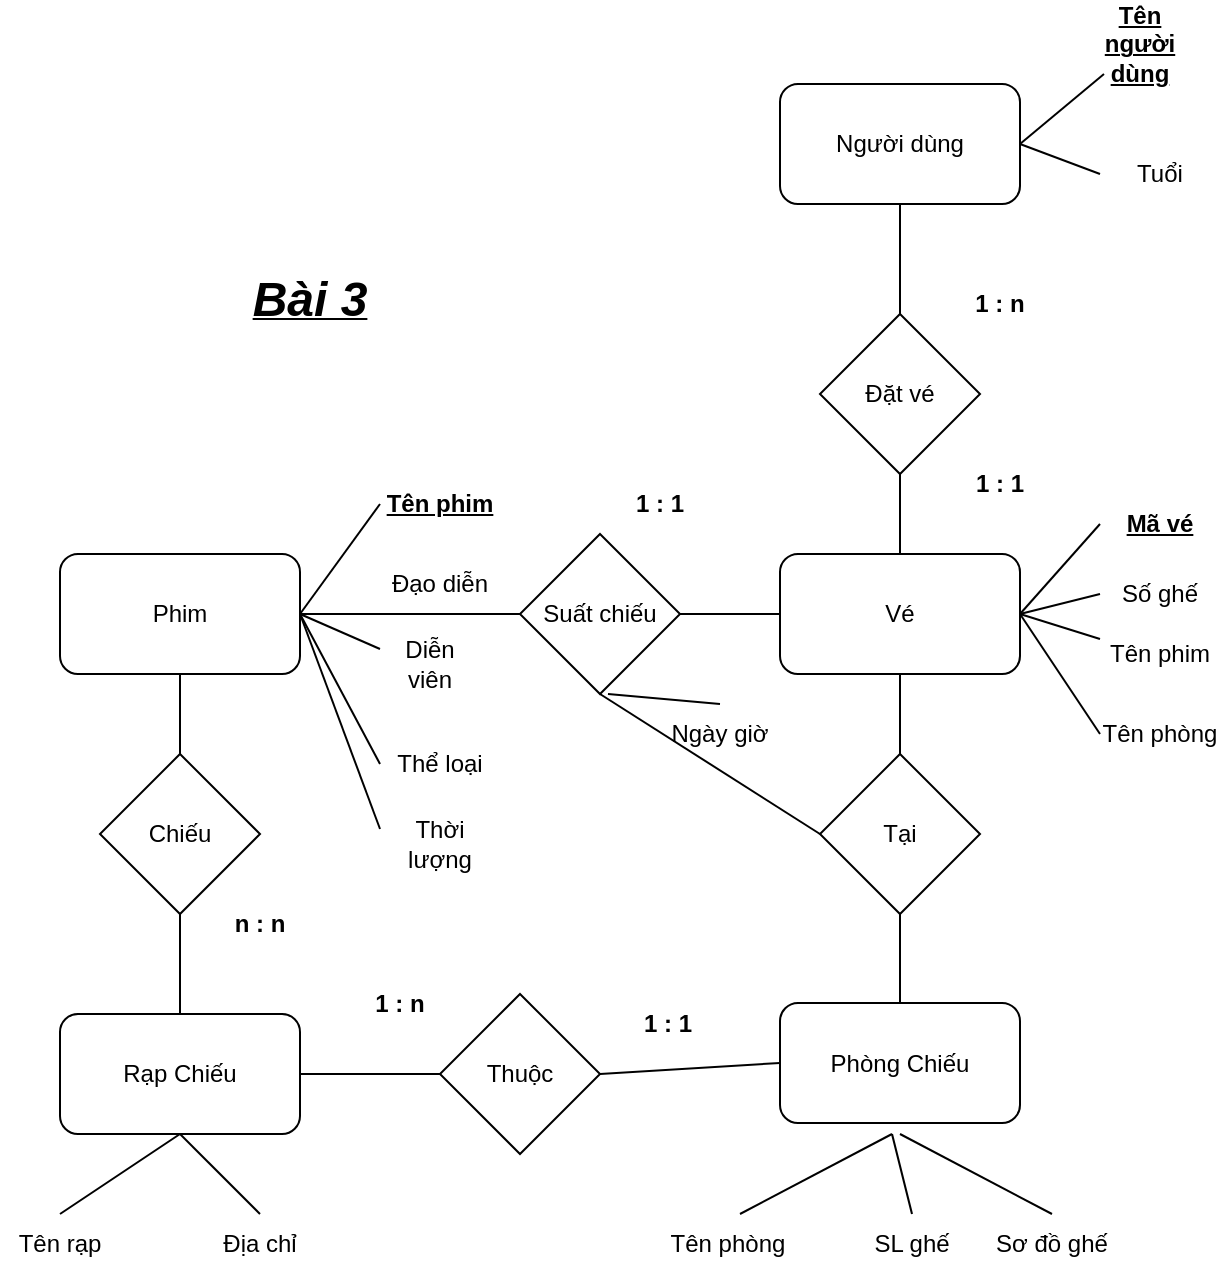 <mxfile version="27.0.9">
  <diagram name="Trang-1" id="FPF7COeWQNePOVHdtR3n">
    <mxGraphModel dx="1477" dy="820" grid="1" gridSize="10" guides="1" tooltips="1" connect="1" arrows="1" fold="1" page="1" pageScale="1" pageWidth="827" pageHeight="1169" math="0" shadow="0">
      <root>
        <mxCell id="0" />
        <mxCell id="1" parent="0" />
        <mxCell id="3QskUdDO-gRvlLR_eRTt-1" value="Phim" style="rounded=1;whiteSpace=wrap;html=1;" vertex="1" parent="1">
          <mxGeometry x="120" y="360" width="120" height="60" as="geometry" />
        </mxCell>
        <mxCell id="3QskUdDO-gRvlLR_eRTt-2" value="Rạp Chiếu" style="rounded=1;whiteSpace=wrap;html=1;" vertex="1" parent="1">
          <mxGeometry x="120" y="590" width="120" height="60" as="geometry" />
        </mxCell>
        <mxCell id="3QskUdDO-gRvlLR_eRTt-3" value="Phòng Chiếu" style="rounded=1;whiteSpace=wrap;html=1;" vertex="1" parent="1">
          <mxGeometry x="480" y="584.5" width="120" height="60" as="geometry" />
        </mxCell>
        <mxCell id="3QskUdDO-gRvlLR_eRTt-4" value="&lt;u&gt;&lt;b&gt;Tên phim&lt;/b&gt;&lt;/u&gt;" style="text;html=1;align=center;verticalAlign=middle;whiteSpace=wrap;rounded=0;" vertex="1" parent="1">
          <mxGeometry x="280" y="320" width="60" height="30" as="geometry" />
        </mxCell>
        <mxCell id="3QskUdDO-gRvlLR_eRTt-5" value="Đạo diễn" style="text;html=1;align=center;verticalAlign=middle;whiteSpace=wrap;rounded=0;" vertex="1" parent="1">
          <mxGeometry x="280" y="360" width="60" height="30" as="geometry" />
        </mxCell>
        <mxCell id="3QskUdDO-gRvlLR_eRTt-6" value="Diễn viên" style="text;html=1;align=center;verticalAlign=middle;whiteSpace=wrap;rounded=0;" vertex="1" parent="1">
          <mxGeometry x="280" y="400" width="50" height="30" as="geometry" />
        </mxCell>
        <mxCell id="3QskUdDO-gRvlLR_eRTt-7" value="Thể loại" style="text;html=1;align=center;verticalAlign=middle;whiteSpace=wrap;rounded=0;" vertex="1" parent="1">
          <mxGeometry x="280" y="450" width="60" height="30" as="geometry" />
        </mxCell>
        <mxCell id="3QskUdDO-gRvlLR_eRTt-8" value="Thời lượng" style="text;html=1;align=center;verticalAlign=middle;whiteSpace=wrap;rounded=0;" vertex="1" parent="1">
          <mxGeometry x="280" y="490" width="60" height="30" as="geometry" />
        </mxCell>
        <mxCell id="3QskUdDO-gRvlLR_eRTt-9" value="Tên rạp" style="text;html=1;align=center;verticalAlign=middle;whiteSpace=wrap;rounded=0;" vertex="1" parent="1">
          <mxGeometry x="90" y="690" width="60" height="30" as="geometry" />
        </mxCell>
        <mxCell id="3QskUdDO-gRvlLR_eRTt-10" value="Địa chỉ" style="text;html=1;align=center;verticalAlign=middle;whiteSpace=wrap;rounded=0;" vertex="1" parent="1">
          <mxGeometry x="190" y="690" width="60" height="30" as="geometry" />
        </mxCell>
        <mxCell id="3QskUdDO-gRvlLR_eRTt-11" value="Tên phòng" style="text;html=1;align=center;verticalAlign=middle;whiteSpace=wrap;rounded=0;" vertex="1" parent="1">
          <mxGeometry x="424" y="690" width="60" height="30" as="geometry" />
        </mxCell>
        <mxCell id="3QskUdDO-gRvlLR_eRTt-12" value="SL ghế" style="text;html=1;align=center;verticalAlign=middle;whiteSpace=wrap;rounded=0;" vertex="1" parent="1">
          <mxGeometry x="516" y="690" width="60" height="30" as="geometry" />
        </mxCell>
        <mxCell id="3QskUdDO-gRvlLR_eRTt-13" value="Sơ đồ ghế" style="text;html=1;align=center;verticalAlign=middle;whiteSpace=wrap;rounded=0;" vertex="1" parent="1">
          <mxGeometry x="586" y="690" width="60" height="30" as="geometry" />
        </mxCell>
        <mxCell id="3QskUdDO-gRvlLR_eRTt-14" value="Chiếu" style="rhombus;whiteSpace=wrap;html=1;" vertex="1" parent="1">
          <mxGeometry x="140" y="460" width="80" height="80" as="geometry" />
        </mxCell>
        <mxCell id="3QskUdDO-gRvlLR_eRTt-15" value="" style="endArrow=none;html=1;rounded=0;exitX=0.5;exitY=0;exitDx=0;exitDy=0;" edge="1" parent="1" source="3QskUdDO-gRvlLR_eRTt-2">
          <mxGeometry width="50" height="50" relative="1" as="geometry">
            <mxPoint x="130" y="590" as="sourcePoint" />
            <mxPoint x="180" y="540" as="targetPoint" />
          </mxGeometry>
        </mxCell>
        <mxCell id="3QskUdDO-gRvlLR_eRTt-16" value="" style="endArrow=none;html=1;rounded=0;exitX=0.5;exitY=0;exitDx=0;exitDy=0;" edge="1" parent="1" source="3QskUdDO-gRvlLR_eRTt-14">
          <mxGeometry width="50" height="50" relative="1" as="geometry">
            <mxPoint x="130" y="470" as="sourcePoint" />
            <mxPoint x="180" y="420" as="targetPoint" />
          </mxGeometry>
        </mxCell>
        <mxCell id="3QskUdDO-gRvlLR_eRTt-17" value="&lt;b&gt;n : n&lt;/b&gt;" style="text;html=1;align=center;verticalAlign=middle;whiteSpace=wrap;rounded=0;" vertex="1" parent="1">
          <mxGeometry x="190" y="530" width="60" height="30" as="geometry" />
        </mxCell>
        <mxCell id="3QskUdDO-gRvlLR_eRTt-18" value="" style="endArrow=none;html=1;rounded=0;entryX=0;entryY=0.5;entryDx=0;entryDy=0;" edge="1" parent="1" target="3QskUdDO-gRvlLR_eRTt-4">
          <mxGeometry width="50" height="50" relative="1" as="geometry">
            <mxPoint x="240" y="390" as="sourcePoint" />
            <mxPoint x="290" y="340" as="targetPoint" />
          </mxGeometry>
        </mxCell>
        <mxCell id="3QskUdDO-gRvlLR_eRTt-19" value="" style="endArrow=none;html=1;rounded=0;entryX=0;entryY=1;entryDx=0;entryDy=0;" edge="1" parent="1" target="3QskUdDO-gRvlLR_eRTt-5">
          <mxGeometry width="50" height="50" relative="1" as="geometry">
            <mxPoint x="240" y="390" as="sourcePoint" />
            <mxPoint x="290" y="340" as="targetPoint" />
          </mxGeometry>
        </mxCell>
        <mxCell id="3QskUdDO-gRvlLR_eRTt-20" value="" style="endArrow=none;html=1;rounded=0;entryX=0;entryY=0.25;entryDx=0;entryDy=0;" edge="1" parent="1" target="3QskUdDO-gRvlLR_eRTt-6">
          <mxGeometry width="50" height="50" relative="1" as="geometry">
            <mxPoint x="240" y="390" as="sourcePoint" />
            <mxPoint x="290" y="340" as="targetPoint" />
          </mxGeometry>
        </mxCell>
        <mxCell id="3QskUdDO-gRvlLR_eRTt-21" value="" style="endArrow=none;html=1;rounded=0;entryX=0;entryY=0.5;entryDx=0;entryDy=0;" edge="1" parent="1" target="3QskUdDO-gRvlLR_eRTt-7">
          <mxGeometry width="50" height="50" relative="1" as="geometry">
            <mxPoint x="240" y="390" as="sourcePoint" />
            <mxPoint x="290" y="340" as="targetPoint" />
          </mxGeometry>
        </mxCell>
        <mxCell id="3QskUdDO-gRvlLR_eRTt-22" value="" style="endArrow=none;html=1;rounded=0;entryX=0;entryY=0.25;entryDx=0;entryDy=0;" edge="1" parent="1" target="3QskUdDO-gRvlLR_eRTt-8">
          <mxGeometry width="50" height="50" relative="1" as="geometry">
            <mxPoint x="240" y="390" as="sourcePoint" />
            <mxPoint x="290" y="340" as="targetPoint" />
          </mxGeometry>
        </mxCell>
        <mxCell id="3QskUdDO-gRvlLR_eRTt-23" value="" style="endArrow=none;html=1;rounded=0;exitX=0.5;exitY=0;exitDx=0;exitDy=0;" edge="1" parent="1" source="3QskUdDO-gRvlLR_eRTt-9">
          <mxGeometry width="50" height="50" relative="1" as="geometry">
            <mxPoint x="130" y="700" as="sourcePoint" />
            <mxPoint x="180" y="650" as="targetPoint" />
          </mxGeometry>
        </mxCell>
        <mxCell id="3QskUdDO-gRvlLR_eRTt-24" value="" style="endArrow=none;html=1;rounded=0;exitX=0.5;exitY=0;exitDx=0;exitDy=0;" edge="1" parent="1" source="3QskUdDO-gRvlLR_eRTt-10">
          <mxGeometry width="50" height="50" relative="1" as="geometry">
            <mxPoint x="130" y="700" as="sourcePoint" />
            <mxPoint x="180" y="650" as="targetPoint" />
          </mxGeometry>
        </mxCell>
        <mxCell id="3QskUdDO-gRvlLR_eRTt-25" value="Thuộc" style="rhombus;whiteSpace=wrap;html=1;" vertex="1" parent="1">
          <mxGeometry x="310" y="580" width="80" height="80" as="geometry" />
        </mxCell>
        <mxCell id="3QskUdDO-gRvlLR_eRTt-26" value="" style="endArrow=none;html=1;rounded=0;entryX=0;entryY=0.5;entryDx=0;entryDy=0;" edge="1" parent="1" target="3QskUdDO-gRvlLR_eRTt-25">
          <mxGeometry width="50" height="50" relative="1" as="geometry">
            <mxPoint x="240" y="620" as="sourcePoint" />
            <mxPoint x="290" y="570" as="targetPoint" />
          </mxGeometry>
        </mxCell>
        <mxCell id="3QskUdDO-gRvlLR_eRTt-27" value="" style="endArrow=none;html=1;rounded=0;entryX=0;entryY=0.5;entryDx=0;entryDy=0;" edge="1" parent="1" target="3QskUdDO-gRvlLR_eRTt-3">
          <mxGeometry width="50" height="50" relative="1" as="geometry">
            <mxPoint x="390" y="620" as="sourcePoint" />
            <mxPoint x="440" y="570" as="targetPoint" />
          </mxGeometry>
        </mxCell>
        <mxCell id="3QskUdDO-gRvlLR_eRTt-28" value="&lt;b&gt;1 : n&lt;/b&gt;" style="text;html=1;align=center;verticalAlign=middle;whiteSpace=wrap;rounded=0;" vertex="1" parent="1">
          <mxGeometry x="260" y="570" width="60" height="30" as="geometry" />
        </mxCell>
        <mxCell id="3QskUdDO-gRvlLR_eRTt-29" value="&lt;b&gt;1 : 1&lt;/b&gt;" style="text;html=1;align=center;verticalAlign=middle;whiteSpace=wrap;rounded=0;" vertex="1" parent="1">
          <mxGeometry x="394" y="580" width="60" height="30" as="geometry" />
        </mxCell>
        <mxCell id="3QskUdDO-gRvlLR_eRTt-30" value="" style="endArrow=none;html=1;rounded=0;exitX=0.5;exitY=0;exitDx=0;exitDy=0;" edge="1" parent="1">
          <mxGeometry width="50" height="50" relative="1" as="geometry">
            <mxPoint x="460" y="690" as="sourcePoint" />
            <mxPoint x="536" y="650" as="targetPoint" />
          </mxGeometry>
        </mxCell>
        <mxCell id="3QskUdDO-gRvlLR_eRTt-31" value="" style="endArrow=none;html=1;rounded=0;exitX=0.5;exitY=0;exitDx=0;exitDy=0;" edge="1" parent="1" source="3QskUdDO-gRvlLR_eRTt-12">
          <mxGeometry width="50" height="50" relative="1" as="geometry">
            <mxPoint x="486" y="700" as="sourcePoint" />
            <mxPoint x="536" y="650" as="targetPoint" />
          </mxGeometry>
        </mxCell>
        <mxCell id="3QskUdDO-gRvlLR_eRTt-32" value="" style="endArrow=none;html=1;rounded=0;exitX=0.5;exitY=0;exitDx=0;exitDy=0;" edge="1" parent="1" source="3QskUdDO-gRvlLR_eRTt-13">
          <mxGeometry width="50" height="50" relative="1" as="geometry">
            <mxPoint x="490" y="700" as="sourcePoint" />
            <mxPoint x="540" y="650" as="targetPoint" />
          </mxGeometry>
        </mxCell>
        <mxCell id="3QskUdDO-gRvlLR_eRTt-39" value="Vé" style="rounded=1;whiteSpace=wrap;html=1;" vertex="1" parent="1">
          <mxGeometry x="480" y="360" width="120" height="60" as="geometry" />
        </mxCell>
        <mxCell id="3QskUdDO-gRvlLR_eRTt-41" value="&lt;u&gt;&lt;b&gt;Mã vé&lt;/b&gt;&lt;/u&gt;" style="text;html=1;align=center;verticalAlign=middle;whiteSpace=wrap;rounded=0;" vertex="1" parent="1">
          <mxGeometry x="640" y="330" width="60" height="30" as="geometry" />
        </mxCell>
        <mxCell id="3QskUdDO-gRvlLR_eRTt-42" value="Số ghế" style="text;html=1;align=center;verticalAlign=middle;whiteSpace=wrap;rounded=0;" vertex="1" parent="1">
          <mxGeometry x="640" y="365" width="60" height="30" as="geometry" />
        </mxCell>
        <mxCell id="3QskUdDO-gRvlLR_eRTt-43" value="Tên phim" style="text;html=1;align=center;verticalAlign=middle;whiteSpace=wrap;rounded=0;" vertex="1" parent="1">
          <mxGeometry x="640" y="395" width="60" height="30" as="geometry" />
        </mxCell>
        <mxCell id="3QskUdDO-gRvlLR_eRTt-44" value="Tên phòng" style="text;html=1;align=center;verticalAlign=middle;whiteSpace=wrap;rounded=0;" vertex="1" parent="1">
          <mxGeometry x="640" y="435" width="60" height="30" as="geometry" />
        </mxCell>
        <mxCell id="3QskUdDO-gRvlLR_eRTt-45" value="" style="endArrow=none;html=1;rounded=0;entryX=0;entryY=0.5;entryDx=0;entryDy=0;" edge="1" parent="1" target="3QskUdDO-gRvlLR_eRTt-41">
          <mxGeometry width="50" height="50" relative="1" as="geometry">
            <mxPoint x="600" y="390" as="sourcePoint" />
            <mxPoint x="650" y="340" as="targetPoint" />
          </mxGeometry>
        </mxCell>
        <mxCell id="3QskUdDO-gRvlLR_eRTt-47" value="" style="endArrow=none;html=1;rounded=0;entryX=0;entryY=0.5;entryDx=0;entryDy=0;" edge="1" parent="1" target="3QskUdDO-gRvlLR_eRTt-42">
          <mxGeometry width="50" height="50" relative="1" as="geometry">
            <mxPoint x="600" y="390" as="sourcePoint" />
            <mxPoint x="650" y="340" as="targetPoint" />
          </mxGeometry>
        </mxCell>
        <mxCell id="3QskUdDO-gRvlLR_eRTt-48" value="" style="endArrow=none;html=1;rounded=0;entryX=0;entryY=0.25;entryDx=0;entryDy=0;" edge="1" parent="1" target="3QskUdDO-gRvlLR_eRTt-43">
          <mxGeometry width="50" height="50" relative="1" as="geometry">
            <mxPoint x="600" y="390" as="sourcePoint" />
            <mxPoint x="650" y="340" as="targetPoint" />
          </mxGeometry>
        </mxCell>
        <mxCell id="3QskUdDO-gRvlLR_eRTt-49" value="" style="endArrow=none;html=1;rounded=0;entryX=0;entryY=0.5;entryDx=0;entryDy=0;" edge="1" parent="1" target="3QskUdDO-gRvlLR_eRTt-44">
          <mxGeometry width="50" height="50" relative="1" as="geometry">
            <mxPoint x="600" y="390" as="sourcePoint" />
            <mxPoint x="650" y="340" as="targetPoint" />
          </mxGeometry>
        </mxCell>
        <mxCell id="3QskUdDO-gRvlLR_eRTt-53" value="Người dùng" style="rounded=1;whiteSpace=wrap;html=1;" vertex="1" parent="1">
          <mxGeometry x="480" y="125" width="120" height="60" as="geometry" />
        </mxCell>
        <mxCell id="3QskUdDO-gRvlLR_eRTt-55" value="" style="endArrow=none;html=1;rounded=0;" edge="1" parent="1" target="3QskUdDO-gRvlLR_eRTt-56">
          <mxGeometry width="50" height="50" relative="1" as="geometry">
            <mxPoint x="600" y="155" as="sourcePoint" />
            <mxPoint x="650" y="105" as="targetPoint" />
          </mxGeometry>
        </mxCell>
        <mxCell id="3QskUdDO-gRvlLR_eRTt-56" value="&lt;u&gt;&lt;b&gt;Tên người dùng&lt;/b&gt;&lt;/u&gt;" style="text;html=1;align=center;verticalAlign=middle;whiteSpace=wrap;rounded=0;" vertex="1" parent="1">
          <mxGeometry x="630" y="90" width="60" height="30" as="geometry" />
        </mxCell>
        <mxCell id="3QskUdDO-gRvlLR_eRTt-57" value="Tuổi" style="text;html=1;align=center;verticalAlign=middle;whiteSpace=wrap;rounded=0;" vertex="1" parent="1">
          <mxGeometry x="640" y="155" width="60" height="30" as="geometry" />
        </mxCell>
        <mxCell id="3QskUdDO-gRvlLR_eRTt-58" value="" style="endArrow=none;html=1;rounded=0;entryX=0;entryY=0.5;entryDx=0;entryDy=0;" edge="1" parent="1" target="3QskUdDO-gRvlLR_eRTt-57">
          <mxGeometry width="50" height="50" relative="1" as="geometry">
            <mxPoint x="600" y="155" as="sourcePoint" />
            <mxPoint x="650" y="105" as="targetPoint" />
          </mxGeometry>
        </mxCell>
        <mxCell id="3QskUdDO-gRvlLR_eRTt-59" value="Đặt vé" style="rhombus;whiteSpace=wrap;html=1;" vertex="1" parent="1">
          <mxGeometry x="500" y="240" width="80" height="80" as="geometry" />
        </mxCell>
        <mxCell id="3QskUdDO-gRvlLR_eRTt-60" value="" style="endArrow=none;html=1;rounded=0;entryX=0.5;entryY=1;entryDx=0;entryDy=0;" edge="1" parent="1" target="3QskUdDO-gRvlLR_eRTt-53">
          <mxGeometry width="50" height="50" relative="1" as="geometry">
            <mxPoint x="540" y="240" as="sourcePoint" />
            <mxPoint x="586" y="190" as="targetPoint" />
          </mxGeometry>
        </mxCell>
        <mxCell id="3QskUdDO-gRvlLR_eRTt-61" value="" style="endArrow=none;html=1;rounded=0;exitX=0.5;exitY=0;exitDx=0;exitDy=0;" edge="1" parent="1" source="3QskUdDO-gRvlLR_eRTt-39">
          <mxGeometry width="50" height="50" relative="1" as="geometry">
            <mxPoint x="490" y="370" as="sourcePoint" />
            <mxPoint x="540" y="320" as="targetPoint" />
          </mxGeometry>
        </mxCell>
        <mxCell id="3QskUdDO-gRvlLR_eRTt-62" value="Suất chiếu" style="rhombus;whiteSpace=wrap;html=1;" vertex="1" parent="1">
          <mxGeometry x="350" y="350" width="80" height="80" as="geometry" />
        </mxCell>
        <mxCell id="3QskUdDO-gRvlLR_eRTt-63" value="Tại" style="rhombus;whiteSpace=wrap;html=1;" vertex="1" parent="1">
          <mxGeometry x="500" y="460" width="80" height="80" as="geometry" />
        </mxCell>
        <mxCell id="3QskUdDO-gRvlLR_eRTt-64" value="" style="endArrow=none;html=1;rounded=0;exitX=0.5;exitY=0;exitDx=0;exitDy=0;" edge="1" parent="1" source="3QskUdDO-gRvlLR_eRTt-3">
          <mxGeometry width="50" height="50" relative="1" as="geometry">
            <mxPoint x="490" y="590" as="sourcePoint" />
            <mxPoint x="540" y="540" as="targetPoint" />
          </mxGeometry>
        </mxCell>
        <mxCell id="3QskUdDO-gRvlLR_eRTt-65" value="" style="endArrow=none;html=1;rounded=0;exitX=0.5;exitY=0;exitDx=0;exitDy=0;" edge="1" parent="1" source="3QskUdDO-gRvlLR_eRTt-63">
          <mxGeometry width="50" height="50" relative="1" as="geometry">
            <mxPoint x="490" y="470" as="sourcePoint" />
            <mxPoint x="540" y="420" as="targetPoint" />
          </mxGeometry>
        </mxCell>
        <mxCell id="3QskUdDO-gRvlLR_eRTt-68" value="" style="endArrow=none;html=1;rounded=0;entryX=0;entryY=0.5;entryDx=0;entryDy=0;" edge="1" parent="1" target="3QskUdDO-gRvlLR_eRTt-39">
          <mxGeometry width="50" height="50" relative="1" as="geometry">
            <mxPoint x="430" y="390" as="sourcePoint" />
            <mxPoint x="480" y="340" as="targetPoint" />
          </mxGeometry>
        </mxCell>
        <mxCell id="3QskUdDO-gRvlLR_eRTt-69" value="" style="endArrow=none;html=1;rounded=0;" edge="1" parent="1">
          <mxGeometry width="50" height="50" relative="1" as="geometry">
            <mxPoint x="240" y="390" as="sourcePoint" />
            <mxPoint x="350" y="390" as="targetPoint" />
          </mxGeometry>
        </mxCell>
        <mxCell id="3QskUdDO-gRvlLR_eRTt-70" value="&lt;b&gt;1 : n&lt;/b&gt;" style="text;html=1;align=center;verticalAlign=middle;whiteSpace=wrap;rounded=0;" vertex="1" parent="1">
          <mxGeometry x="560" y="220" width="60" height="30" as="geometry" />
        </mxCell>
        <mxCell id="3QskUdDO-gRvlLR_eRTt-71" value="&lt;b&gt;1 : 1&lt;/b&gt;" style="text;html=1;align=center;verticalAlign=middle;whiteSpace=wrap;rounded=0;" vertex="1" parent="1">
          <mxGeometry x="560" y="310" width="60" height="30" as="geometry" />
        </mxCell>
        <mxCell id="3QskUdDO-gRvlLR_eRTt-72" value="&lt;b&gt;1 : 1&lt;/b&gt;" style="text;html=1;align=center;verticalAlign=middle;whiteSpace=wrap;rounded=0;" vertex="1" parent="1">
          <mxGeometry x="390" y="320" width="60" height="30" as="geometry" />
        </mxCell>
        <mxCell id="3QskUdDO-gRvlLR_eRTt-73" value="Ngày giờ" style="text;html=1;align=center;verticalAlign=middle;whiteSpace=wrap;rounded=0;" vertex="1" parent="1">
          <mxGeometry x="420" y="435" width="60" height="30" as="geometry" />
        </mxCell>
        <mxCell id="3QskUdDO-gRvlLR_eRTt-77" value="" style="endArrow=none;html=1;rounded=0;exitX=0.5;exitY=0;exitDx=0;exitDy=0;" edge="1" parent="1" source="3QskUdDO-gRvlLR_eRTt-73">
          <mxGeometry width="50" height="50" relative="1" as="geometry">
            <mxPoint x="344" y="480" as="sourcePoint" />
            <mxPoint x="394" y="430" as="targetPoint" />
          </mxGeometry>
        </mxCell>
        <mxCell id="3QskUdDO-gRvlLR_eRTt-79" value="" style="endArrow=none;html=1;rounded=0;exitX=0;exitY=0.5;exitDx=0;exitDy=0;" edge="1" parent="1" source="3QskUdDO-gRvlLR_eRTt-63">
          <mxGeometry width="50" height="50" relative="1" as="geometry">
            <mxPoint x="340" y="480" as="sourcePoint" />
            <mxPoint x="390" y="430" as="targetPoint" />
          </mxGeometry>
        </mxCell>
        <mxCell id="3QskUdDO-gRvlLR_eRTt-80" value="&lt;b&gt;&lt;i&gt;&lt;u&gt;&lt;font style=&quot;font-size: 24px;&quot;&gt;Bài 3&lt;/font&gt;&lt;/u&gt;&lt;/i&gt;&lt;/b&gt;" style="text;html=1;align=center;verticalAlign=middle;whiteSpace=wrap;rounded=0;" vertex="1" parent="1">
          <mxGeometry x="170" y="185" width="150" height="95" as="geometry" />
        </mxCell>
      </root>
    </mxGraphModel>
  </diagram>
</mxfile>
